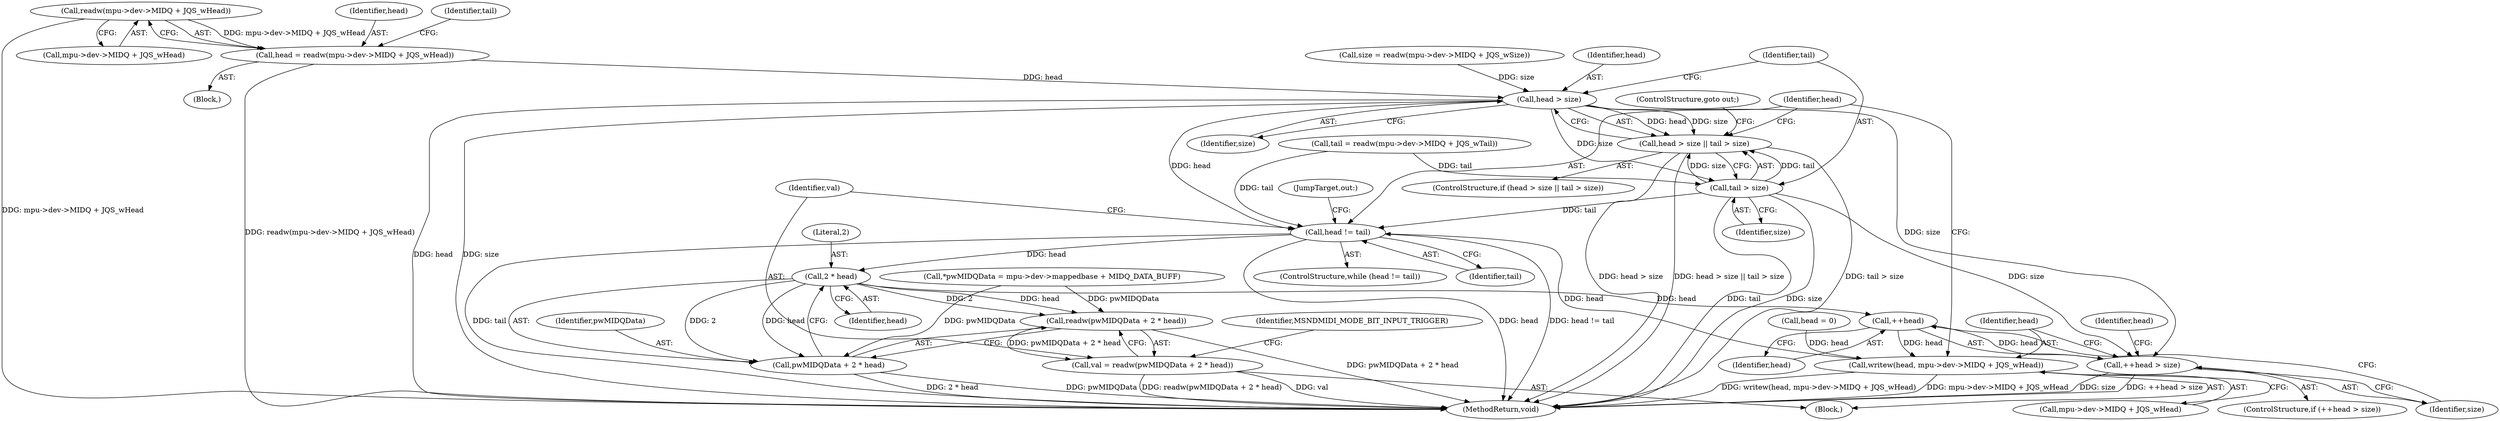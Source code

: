 digraph "0_linux_20e2b791796bd68816fa115f12be5320de2b8021@API" {
"1000129" [label="(Call,readw(mpu->dev->MIDQ + JQS_wHead))"];
"1000127" [label="(Call,head = readw(mpu->dev->MIDQ + JQS_wHead))"];
"1000159" [label="(Call,head > size)"];
"1000158" [label="(Call,head > size || tail > size)"];
"1000162" [label="(Call,tail > size)"];
"1000167" [label="(Call,head != tail)"];
"1000177" [label="(Call,2 * head)"];
"1000174" [label="(Call,readw(pwMIDQData + 2 * head))"];
"1000172" [label="(Call,val = readw(pwMIDQData + 2 * head))"];
"1000175" [label="(Call,pwMIDQData + 2 * head)"];
"1000196" [label="(Call,++head)"];
"1000195" [label="(Call,++head > size)"];
"1000202" [label="(Call,writew(head, mpu->dev->MIDQ + JQS_wHead))"];
"1000165" [label="(ControlStructure,goto out;)"];
"1000197" [label="(Identifier,head)"];
"1000177" [label="(Call,2 * head)"];
"1000172" [label="(Call,val = readw(pwMIDQData + 2 * head))"];
"1000164" [label="(Identifier,size)"];
"1000176" [label="(Identifier,pwMIDQData)"];
"1000195" [label="(Call,++head > size)"];
"1000169" [label="(Identifier,tail)"];
"1000174" [label="(Call,readw(pwMIDQData + 2 * head))"];
"1000179" [label="(Identifier,head)"];
"1000170" [label="(Block,)"];
"1000200" [label="(Identifier,head)"];
"1000194" [label="(ControlStructure,if (++head > size))"];
"1000218" [label="(MethodReturn,void)"];
"1000166" [label="(ControlStructure,while (head != tail))"];
"1000160" [label="(Identifier,head)"];
"1000147" [label="(Call,size = readw(mpu->dev->MIDQ + JQS_wSize))"];
"1000173" [label="(Identifier,val)"];
"1000128" [label="(Identifier,head)"];
"1000158" [label="(Call,head > size || tail > size)"];
"1000198" [label="(Identifier,size)"];
"1000203" [label="(Identifier,head)"];
"1000109" [label="(Call,*pwMIDQData = mpu->dev->mappedbase + MIDQ_DATA_BUFF)"];
"1000178" [label="(Literal,2)"];
"1000199" [label="(Call,head = 0)"];
"1000138" [label="(Identifier,tail)"];
"1000129" [label="(Call,readw(mpu->dev->MIDQ + JQS_wHead))"];
"1000167" [label="(Call,head != tail)"];
"1000162" [label="(Call,tail > size)"];
"1000137" [label="(Call,tail = readw(mpu->dev->MIDQ + JQS_wTail))"];
"1000202" [label="(Call,writew(head, mpu->dev->MIDQ + JQS_wHead))"];
"1000102" [label="(Block,)"];
"1000130" [label="(Call,mpu->dev->MIDQ + JQS_wHead)"];
"1000204" [label="(Call,mpu->dev->MIDQ + JQS_wHead)"];
"1000161" [label="(Identifier,size)"];
"1000157" [label="(ControlStructure,if (head > size || tail > size))"];
"1000196" [label="(Call,++head)"];
"1000127" [label="(Call,head = readw(mpu->dev->MIDQ + JQS_wHead))"];
"1000175" [label="(Call,pwMIDQData + 2 * head)"];
"1000159" [label="(Call,head > size)"];
"1000168" [label="(Identifier,head)"];
"1000182" [label="(Identifier,MSNDMIDI_MODE_BIT_INPUT_TRIGGER)"];
"1000211" [label="(JumpTarget,out:)"];
"1000163" [label="(Identifier,tail)"];
"1000129" -> "1000127"  [label="AST: "];
"1000129" -> "1000130"  [label="CFG: "];
"1000130" -> "1000129"  [label="AST: "];
"1000127" -> "1000129"  [label="CFG: "];
"1000129" -> "1000218"  [label="DDG: mpu->dev->MIDQ + JQS_wHead"];
"1000129" -> "1000127"  [label="DDG: mpu->dev->MIDQ + JQS_wHead"];
"1000127" -> "1000102"  [label="AST: "];
"1000128" -> "1000127"  [label="AST: "];
"1000138" -> "1000127"  [label="CFG: "];
"1000127" -> "1000218"  [label="DDG: readw(mpu->dev->MIDQ + JQS_wHead)"];
"1000127" -> "1000159"  [label="DDG: head"];
"1000159" -> "1000158"  [label="AST: "];
"1000159" -> "1000161"  [label="CFG: "];
"1000160" -> "1000159"  [label="AST: "];
"1000161" -> "1000159"  [label="AST: "];
"1000163" -> "1000159"  [label="CFG: "];
"1000158" -> "1000159"  [label="CFG: "];
"1000159" -> "1000218"  [label="DDG: head"];
"1000159" -> "1000218"  [label="DDG: size"];
"1000159" -> "1000158"  [label="DDG: head"];
"1000159" -> "1000158"  [label="DDG: size"];
"1000147" -> "1000159"  [label="DDG: size"];
"1000159" -> "1000162"  [label="DDG: size"];
"1000159" -> "1000167"  [label="DDG: head"];
"1000159" -> "1000195"  [label="DDG: size"];
"1000158" -> "1000157"  [label="AST: "];
"1000158" -> "1000162"  [label="CFG: "];
"1000162" -> "1000158"  [label="AST: "];
"1000165" -> "1000158"  [label="CFG: "];
"1000168" -> "1000158"  [label="CFG: "];
"1000158" -> "1000218"  [label="DDG: head > size"];
"1000158" -> "1000218"  [label="DDG: head > size || tail > size"];
"1000158" -> "1000218"  [label="DDG: tail > size"];
"1000162" -> "1000158"  [label="DDG: tail"];
"1000162" -> "1000158"  [label="DDG: size"];
"1000162" -> "1000164"  [label="CFG: "];
"1000163" -> "1000162"  [label="AST: "];
"1000164" -> "1000162"  [label="AST: "];
"1000162" -> "1000218"  [label="DDG: size"];
"1000162" -> "1000218"  [label="DDG: tail"];
"1000137" -> "1000162"  [label="DDG: tail"];
"1000162" -> "1000167"  [label="DDG: tail"];
"1000162" -> "1000195"  [label="DDG: size"];
"1000167" -> "1000166"  [label="AST: "];
"1000167" -> "1000169"  [label="CFG: "];
"1000168" -> "1000167"  [label="AST: "];
"1000169" -> "1000167"  [label="AST: "];
"1000173" -> "1000167"  [label="CFG: "];
"1000211" -> "1000167"  [label="CFG: "];
"1000167" -> "1000218"  [label="DDG: tail"];
"1000167" -> "1000218"  [label="DDG: head"];
"1000167" -> "1000218"  [label="DDG: head != tail"];
"1000202" -> "1000167"  [label="DDG: head"];
"1000137" -> "1000167"  [label="DDG: tail"];
"1000167" -> "1000177"  [label="DDG: head"];
"1000177" -> "1000175"  [label="AST: "];
"1000177" -> "1000179"  [label="CFG: "];
"1000178" -> "1000177"  [label="AST: "];
"1000179" -> "1000177"  [label="AST: "];
"1000175" -> "1000177"  [label="CFG: "];
"1000177" -> "1000174"  [label="DDG: 2"];
"1000177" -> "1000174"  [label="DDG: head"];
"1000177" -> "1000175"  [label="DDG: 2"];
"1000177" -> "1000175"  [label="DDG: head"];
"1000177" -> "1000196"  [label="DDG: head"];
"1000174" -> "1000172"  [label="AST: "];
"1000174" -> "1000175"  [label="CFG: "];
"1000175" -> "1000174"  [label="AST: "];
"1000172" -> "1000174"  [label="CFG: "];
"1000174" -> "1000218"  [label="DDG: pwMIDQData + 2 * head"];
"1000174" -> "1000172"  [label="DDG: pwMIDQData + 2 * head"];
"1000109" -> "1000174"  [label="DDG: pwMIDQData"];
"1000172" -> "1000170"  [label="AST: "];
"1000173" -> "1000172"  [label="AST: "];
"1000182" -> "1000172"  [label="CFG: "];
"1000172" -> "1000218"  [label="DDG: val"];
"1000172" -> "1000218"  [label="DDG: readw(pwMIDQData + 2 * head)"];
"1000176" -> "1000175"  [label="AST: "];
"1000175" -> "1000218"  [label="DDG: pwMIDQData"];
"1000175" -> "1000218"  [label="DDG: 2 * head"];
"1000109" -> "1000175"  [label="DDG: pwMIDQData"];
"1000196" -> "1000195"  [label="AST: "];
"1000196" -> "1000197"  [label="CFG: "];
"1000197" -> "1000196"  [label="AST: "];
"1000198" -> "1000196"  [label="CFG: "];
"1000196" -> "1000195"  [label="DDG: head"];
"1000196" -> "1000202"  [label="DDG: head"];
"1000195" -> "1000194"  [label="AST: "];
"1000195" -> "1000198"  [label="CFG: "];
"1000198" -> "1000195"  [label="AST: "];
"1000200" -> "1000195"  [label="CFG: "];
"1000203" -> "1000195"  [label="CFG: "];
"1000195" -> "1000218"  [label="DDG: ++head > size"];
"1000195" -> "1000218"  [label="DDG: size"];
"1000202" -> "1000170"  [label="AST: "];
"1000202" -> "1000204"  [label="CFG: "];
"1000203" -> "1000202"  [label="AST: "];
"1000204" -> "1000202"  [label="AST: "];
"1000168" -> "1000202"  [label="CFG: "];
"1000202" -> "1000218"  [label="DDG: writew(head, mpu->dev->MIDQ + JQS_wHead)"];
"1000202" -> "1000218"  [label="DDG: mpu->dev->MIDQ + JQS_wHead"];
"1000199" -> "1000202"  [label="DDG: head"];
}
